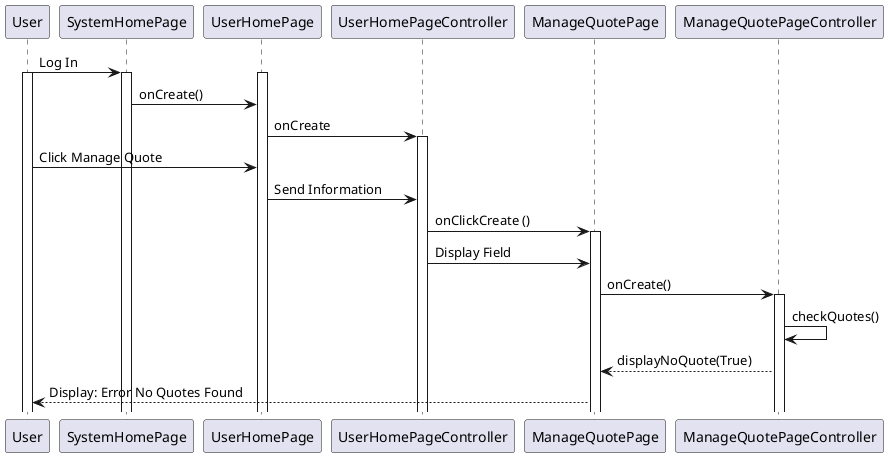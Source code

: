 
@startuml
User -> SystemHomePage : Log In
activate User
activate SystemHomePage
activate UserHomePage
SystemHomePage -> UserHomePage  : onCreate()
UserHomePage -> UserHomePageController: onCreate
activate UserHomePageController
User -> UserHomePage : Click Manage Quote
UserHomePage -> UserHomePageController : Send Information
UserHomePageController -> ManageQuotePage : onClickCreate ()
activate ManageQuotePage
UserHomePageController -> ManageQuotePage : Display Field
ManageQuotePage -> ManageQuotePageController : onCreate()
activate ManageQuotePageController
ManageQuotePageController -> ManageQuotePageController : checkQuotes()
ManageQuotePageController --> ManageQuotePage : displayNoQuote(True)
ManageQuotePage --> User : Display: Error No Quotes Found
@enduml